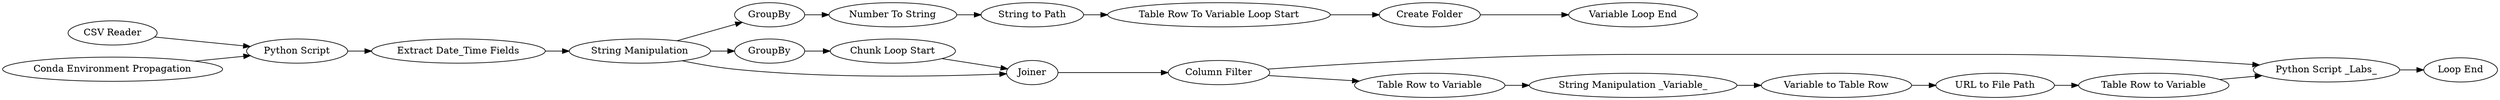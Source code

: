 digraph {
	"3100180765756460689_17" [label="Variable Loop End"]
	"3100180765756460689_19" [label="Number To String"]
	"3100180765756460689_18" [label=GroupBy]
	"3100180765756460689_14" [label="String to Path"]
	"3100180765756460689_29" [label="Variable to Table Row"]
	"3100180765756460689_7" [label=GroupBy]
	"3100180765756460689_23" [label="String Manipulation _Variable_"]
	"3100180765756460689_5" [label="Extract Date_Time Fields"]
	"3100180765756460689_30" [label="Python Script _Labs_"]
	"3100180765756460689_27" [label="Table Row to Variable"]
	"3100180765756460689_8" [label="Chunk Loop Start"]
	"3100180765756460689_10" [label="Column Filter"]
	"3100180765756460689_1" [label="CSV Reader"]
	"3100180765756460689_4" [label="Conda Environment Propagation"]
	"3100180765756460689_16" [label="Create Folder"]
	"3100180765756460689_6" [label="String Manipulation"]
	"3100180765756460689_3" [label="Python Script"]
	"3100180765756460689_26" [label="URL to File Path"]
	"3100180765756460689_9" [label=Joiner]
	"3100180765756460689_15" [label="Table Row To Variable Loop Start"]
	"3100180765756460689_20" [label="Table Row to Variable"]
	"3100180765756460689_11" [label="Loop End"]
	"3100180765756460689_7" -> "3100180765756460689_8"
	"3100180765756460689_26" -> "3100180765756460689_27"
	"3100180765756460689_14" -> "3100180765756460689_15"
	"3100180765756460689_30" -> "3100180765756460689_11"
	"3100180765756460689_6" -> "3100180765756460689_9"
	"3100180765756460689_29" -> "3100180765756460689_26"
	"3100180765756460689_16" -> "3100180765756460689_17"
	"3100180765756460689_15" -> "3100180765756460689_16"
	"3100180765756460689_8" -> "3100180765756460689_9"
	"3100180765756460689_6" -> "3100180765756460689_18"
	"3100180765756460689_10" -> "3100180765756460689_20"
	"3100180765756460689_10" -> "3100180765756460689_30"
	"3100180765756460689_1" -> "3100180765756460689_3"
	"3100180765756460689_4" -> "3100180765756460689_3"
	"3100180765756460689_27" -> "3100180765756460689_30"
	"3100180765756460689_18" -> "3100180765756460689_19"
	"3100180765756460689_6" -> "3100180765756460689_7"
	"3100180765756460689_20" -> "3100180765756460689_23"
	"3100180765756460689_19" -> "3100180765756460689_14"
	"3100180765756460689_3" -> "3100180765756460689_5"
	"3100180765756460689_9" -> "3100180765756460689_10"
	"3100180765756460689_5" -> "3100180765756460689_6"
	"3100180765756460689_23" -> "3100180765756460689_29"
	rankdir=LR
}
